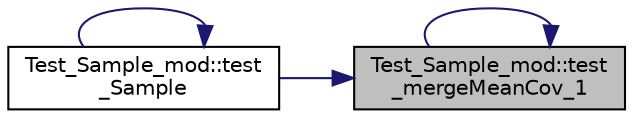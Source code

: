 digraph "Test_Sample_mod::test_mergeMeanCov_1"
{
 // LATEX_PDF_SIZE
  edge [fontname="Helvetica",fontsize="10",labelfontname="Helvetica",labelfontsize="10"];
  node [fontname="Helvetica",fontsize="10",shape=record];
  rankdir="RL";
  Node1 [label="Test_Sample_mod::test\l_mergeMeanCov_1",height=0.2,width=0.4,color="black", fillcolor="grey75", style="filled", fontcolor="black",tooltip=" "];
  Node1 -> Node1 [dir="back",color="midnightblue",fontsize="10",style="solid",fontname="Helvetica"];
  Node1 -> Node2 [dir="back",color="midnightblue",fontsize="10",style="solid",fontname="Helvetica"];
  Node2 [label="Test_Sample_mod::test\l_Sample",height=0.2,width=0.4,color="black", fillcolor="white", style="filled",URL="$namespaceTest__Sample__mod.html#a91b109f0aa7398a5b922aecc1cf52f24",tooltip=" "];
  Node2 -> Node2 [dir="back",color="midnightblue",fontsize="10",style="solid",fontname="Helvetica"];
}
